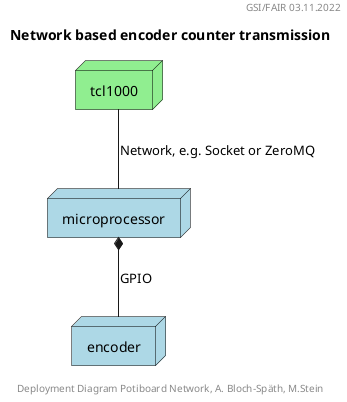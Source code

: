 @startuml

header GSI/FAIR 03.11.2022
footer Deployment Diagram Potiboard Network, A. Bloch-Späth, M.Stein
title Network based encoder counter transmission

' legend top right
'   ARM-based MC Teensy 4.1 (Arduino) or STM32
' endlegend

node tcl1000 #lightgreen;line:black;text:black
node microprocessor #lightblue;line:black;text:black
node encoder #lightblue;line:black;text:black
microprocessor *-- encoder : GPIO
tcl1000 -- microprocessor : Network, e.g. Socket or ZeroMQ
@enduml
